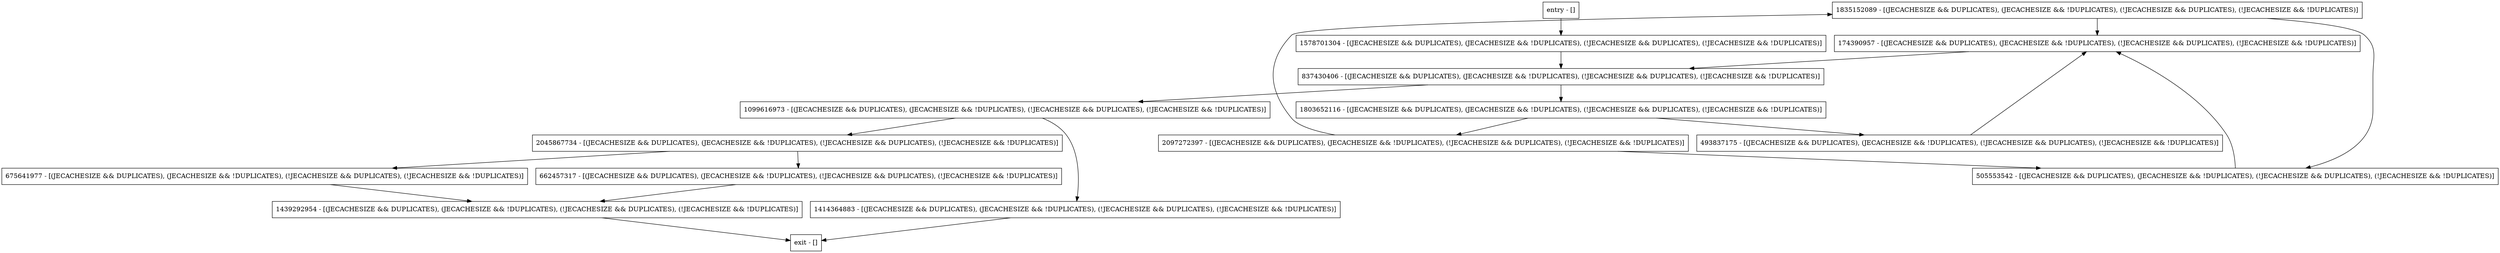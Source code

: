 digraph getMinExpiration {
node [shape=record];
1835152089 [label="1835152089 - [(JECACHESIZE && DUPLICATES), (JECACHESIZE && !DUPLICATES), (!JECACHESIZE && DUPLICATES), (!JECACHESIZE && !DUPLICATES)]"];
174390957 [label="174390957 - [(JECACHESIZE && DUPLICATES), (JECACHESIZE && !DUPLICATES), (!JECACHESIZE && DUPLICATES), (!JECACHESIZE && !DUPLICATES)]"];
1099616973 [label="1099616973 - [(JECACHESIZE && DUPLICATES), (JECACHESIZE && !DUPLICATES), (!JECACHESIZE && DUPLICATES), (!JECACHESIZE && !DUPLICATES)]"];
1414364883 [label="1414364883 - [(JECACHESIZE && DUPLICATES), (JECACHESIZE && !DUPLICATES), (!JECACHESIZE && DUPLICATES), (!JECACHESIZE && !DUPLICATES)]"];
1803652116 [label="1803652116 - [(JECACHESIZE && DUPLICATES), (JECACHESIZE && !DUPLICATES), (!JECACHESIZE && DUPLICATES), (!JECACHESIZE && !DUPLICATES)]"];
2045867734 [label="2045867734 - [(JECACHESIZE && DUPLICATES), (JECACHESIZE && !DUPLICATES), (!JECACHESIZE && DUPLICATES), (!JECACHESIZE && !DUPLICATES)]"];
1578701304 [label="1578701304 - [(JECACHESIZE && DUPLICATES), (JECACHESIZE && !DUPLICATES), (!JECACHESIZE && DUPLICATES), (!JECACHESIZE && !DUPLICATES)]"];
837430406 [label="837430406 - [(JECACHESIZE && DUPLICATES), (JECACHESIZE && !DUPLICATES), (!JECACHESIZE && DUPLICATES), (!JECACHESIZE && !DUPLICATES)]"];
675641977 [label="675641977 - [(JECACHESIZE && DUPLICATES), (JECACHESIZE && !DUPLICATES), (!JECACHESIZE && DUPLICATES), (!JECACHESIZE && !DUPLICATES)]"];
entry [label="entry - []"];
exit [label="exit - []"];
662457317 [label="662457317 - [(JECACHESIZE && DUPLICATES), (JECACHESIZE && !DUPLICATES), (!JECACHESIZE && DUPLICATES), (!JECACHESIZE && !DUPLICATES)]"];
2097272397 [label="2097272397 - [(JECACHESIZE && DUPLICATES), (JECACHESIZE && !DUPLICATES), (!JECACHESIZE && DUPLICATES), (!JECACHESIZE && !DUPLICATES)]"];
1439292954 [label="1439292954 - [(JECACHESIZE && DUPLICATES), (JECACHESIZE && !DUPLICATES), (!JECACHESIZE && DUPLICATES), (!JECACHESIZE && !DUPLICATES)]"];
505553542 [label="505553542 - [(JECACHESIZE && DUPLICATES), (JECACHESIZE && !DUPLICATES), (!JECACHESIZE && DUPLICATES), (!JECACHESIZE && !DUPLICATES)]"];
493837175 [label="493837175 - [(JECACHESIZE && DUPLICATES), (JECACHESIZE && !DUPLICATES), (!JECACHESIZE && DUPLICATES), (!JECACHESIZE && !DUPLICATES)]"];
entry;
exit;
1835152089 -> 174390957;
1835152089 -> 505553542;
174390957 -> 837430406;
1099616973 -> 1414364883;
1099616973 -> 2045867734;
1414364883 -> exit;
1803652116 -> 2097272397;
1803652116 -> 493837175;
2045867734 -> 662457317;
2045867734 -> 675641977;
1578701304 -> 837430406;
837430406 -> 1099616973;
837430406 -> 1803652116;
675641977 -> 1439292954;
entry -> 1578701304;
662457317 -> 1439292954;
2097272397 -> 1835152089;
2097272397 -> 505553542;
1439292954 -> exit;
505553542 -> 174390957;
493837175 -> 174390957;
}
